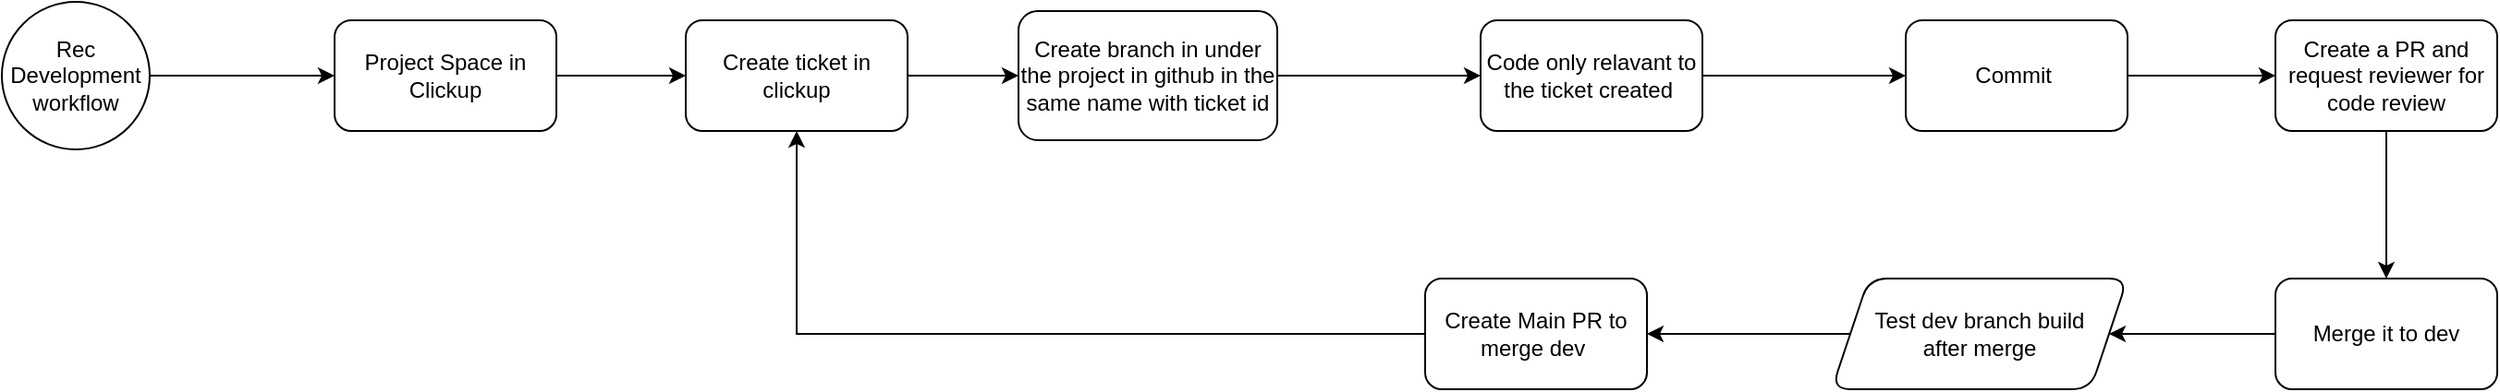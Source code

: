 <mxfile version="24.7.7">
  <diagram name="Page-1" id="_1Fkg7HxHHNypiMmNkzc">
    <mxGraphModel dx="1434" dy="795" grid="1" gridSize="10" guides="1" tooltips="1" connect="1" arrows="1" fold="1" page="1" pageScale="1" pageWidth="827" pageHeight="1169" math="0" shadow="0">
      <root>
        <mxCell id="0" />
        <mxCell id="1" parent="0" />
        <mxCell id="QYGUEnlF_-VvRAkq79qz-1" style="edgeStyle=orthogonalEdgeStyle;rounded=0;orthogonalLoop=1;jettySize=auto;html=1;entryX=0;entryY=0.5;entryDx=0;entryDy=0;" edge="1" parent="1" source="QYGUEnlF_-VvRAkq79qz-2" target="QYGUEnlF_-VvRAkq79qz-4">
          <mxGeometry relative="1" as="geometry" />
        </mxCell>
        <mxCell id="QYGUEnlF_-VvRAkq79qz-2" value="Rec Development workflow" style="ellipse;whiteSpace=wrap;html=1;aspect=fixed;" vertex="1" parent="1">
          <mxGeometry x="170" y="170" width="80" height="80" as="geometry" />
        </mxCell>
        <mxCell id="QYGUEnlF_-VvRAkq79qz-3" value="" style="edgeStyle=orthogonalEdgeStyle;rounded=0;orthogonalLoop=1;jettySize=auto;html=1;" edge="1" parent="1" source="QYGUEnlF_-VvRAkq79qz-4" target="QYGUEnlF_-VvRAkq79qz-6">
          <mxGeometry relative="1" as="geometry" />
        </mxCell>
        <mxCell id="QYGUEnlF_-VvRAkq79qz-4" value="Project Space in Clickup" style="rounded=1;whiteSpace=wrap;html=1;" vertex="1" parent="1">
          <mxGeometry x="350" y="180" width="120" height="60" as="geometry" />
        </mxCell>
        <mxCell id="QYGUEnlF_-VvRAkq79qz-5" style="edgeStyle=orthogonalEdgeStyle;rounded=0;orthogonalLoop=1;jettySize=auto;html=1;entryX=0;entryY=0.5;entryDx=0;entryDy=0;" edge="1" parent="1" source="QYGUEnlF_-VvRAkq79qz-6" target="QYGUEnlF_-VvRAkq79qz-7">
          <mxGeometry relative="1" as="geometry" />
        </mxCell>
        <mxCell id="QYGUEnlF_-VvRAkq79qz-6" value="Create ticket in clickup" style="rounded=1;whiteSpace=wrap;html=1;" vertex="1" parent="1">
          <mxGeometry x="540" y="180" width="120" height="60" as="geometry" />
        </mxCell>
        <mxCell id="QYGUEnlF_-VvRAkq79qz-7" value="Create branch in under the project in github in the same name with ticket id" style="whiteSpace=wrap;html=1;rounded=1;" vertex="1" parent="1">
          <mxGeometry x="720" y="175" width="140" height="70" as="geometry" />
        </mxCell>
        <mxCell id="QYGUEnlF_-VvRAkq79qz-8" style="edgeStyle=orthogonalEdgeStyle;rounded=0;orthogonalLoop=1;jettySize=auto;html=1;entryX=0;entryY=0.5;entryDx=0;entryDy=0;" edge="1" parent="1" source="QYGUEnlF_-VvRAkq79qz-9" target="QYGUEnlF_-VvRAkq79qz-11">
          <mxGeometry relative="1" as="geometry" />
        </mxCell>
        <mxCell id="QYGUEnlF_-VvRAkq79qz-9" value="Code only relavant to the ticket created&amp;nbsp;" style="whiteSpace=wrap;html=1;rounded=1;" vertex="1" parent="1">
          <mxGeometry x="970" y="180" width="120" height="60" as="geometry" />
        </mxCell>
        <mxCell id="QYGUEnlF_-VvRAkq79qz-10" style="edgeStyle=orthogonalEdgeStyle;rounded=0;orthogonalLoop=1;jettySize=auto;html=1;entryX=0;entryY=0.5;entryDx=0;entryDy=0;" edge="1" parent="1" source="QYGUEnlF_-VvRAkq79qz-11" target="QYGUEnlF_-VvRAkq79qz-13">
          <mxGeometry relative="1" as="geometry" />
        </mxCell>
        <mxCell id="QYGUEnlF_-VvRAkq79qz-11" value="Commit&amp;nbsp;" style="whiteSpace=wrap;html=1;rounded=1;" vertex="1" parent="1">
          <mxGeometry x="1200" y="180" width="120" height="60" as="geometry" />
        </mxCell>
        <mxCell id="QYGUEnlF_-VvRAkq79qz-12" value="" style="edgeStyle=orthogonalEdgeStyle;rounded=0;orthogonalLoop=1;jettySize=auto;html=1;" edge="1" parent="1" source="QYGUEnlF_-VvRAkq79qz-13" target="QYGUEnlF_-VvRAkq79qz-16">
          <mxGeometry relative="1" as="geometry" />
        </mxCell>
        <mxCell id="QYGUEnlF_-VvRAkq79qz-13" value="Create a PR and request reviewer for code review" style="whiteSpace=wrap;html=1;rounded=1;" vertex="1" parent="1">
          <mxGeometry x="1400" y="180" width="120" height="60" as="geometry" />
        </mxCell>
        <mxCell id="QYGUEnlF_-VvRAkq79qz-14" style="edgeStyle=orthogonalEdgeStyle;rounded=0;orthogonalLoop=1;jettySize=auto;html=1;entryX=0;entryY=0.5;entryDx=0;entryDy=0;" edge="1" parent="1" source="QYGUEnlF_-VvRAkq79qz-7" target="QYGUEnlF_-VvRAkq79qz-9">
          <mxGeometry relative="1" as="geometry" />
        </mxCell>
        <mxCell id="QYGUEnlF_-VvRAkq79qz-15" value="" style="edgeStyle=orthogonalEdgeStyle;rounded=0;orthogonalLoop=1;jettySize=auto;html=1;" edge="1" parent="1" source="QYGUEnlF_-VvRAkq79qz-16" target="QYGUEnlF_-VvRAkq79qz-18">
          <mxGeometry relative="1" as="geometry" />
        </mxCell>
        <mxCell id="QYGUEnlF_-VvRAkq79qz-16" value="Merge it to dev" style="whiteSpace=wrap;html=1;rounded=1;" vertex="1" parent="1">
          <mxGeometry x="1400" y="320" width="120" height="60" as="geometry" />
        </mxCell>
        <mxCell id="QYGUEnlF_-VvRAkq79qz-17" value="" style="edgeStyle=orthogonalEdgeStyle;rounded=0;orthogonalLoop=1;jettySize=auto;html=1;" edge="1" parent="1" source="QYGUEnlF_-VvRAkq79qz-18" target="QYGUEnlF_-VvRAkq79qz-20">
          <mxGeometry relative="1" as="geometry" />
        </mxCell>
        <mxCell id="QYGUEnlF_-VvRAkq79qz-18" value="Test dev branch build &lt;br&gt;after merge" style="shape=parallelogram;perimeter=parallelogramPerimeter;whiteSpace=wrap;html=1;fixedSize=1;rounded=1;" vertex="1" parent="1">
          <mxGeometry x="1160" y="320" width="160" height="60" as="geometry" />
        </mxCell>
        <mxCell id="QYGUEnlF_-VvRAkq79qz-19" style="edgeStyle=orthogonalEdgeStyle;rounded=0;orthogonalLoop=1;jettySize=auto;html=1;entryX=0.5;entryY=1;entryDx=0;entryDy=0;" edge="1" parent="1" source="QYGUEnlF_-VvRAkq79qz-20" target="QYGUEnlF_-VvRAkq79qz-6">
          <mxGeometry relative="1" as="geometry">
            <mxPoint x="400" y="270" as="targetPoint" />
            <Array as="points">
              <mxPoint x="600" y="350" />
            </Array>
          </mxGeometry>
        </mxCell>
        <mxCell id="QYGUEnlF_-VvRAkq79qz-20" value="Create Main PR to merge dev&amp;nbsp;" style="whiteSpace=wrap;html=1;rounded=1;" vertex="1" parent="1">
          <mxGeometry x="940" y="320" width="120" height="60" as="geometry" />
        </mxCell>
      </root>
    </mxGraphModel>
  </diagram>
</mxfile>
